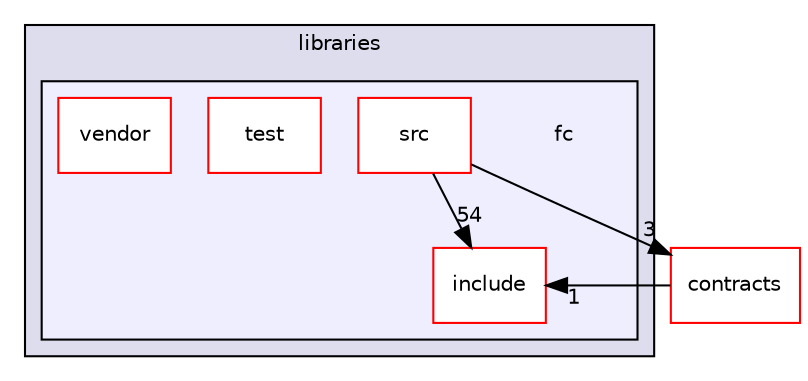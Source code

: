digraph "libraries/fc" {
  compound=true
  node [ fontsize="10", fontname="Helvetica"];
  edge [ labelfontsize="10", labelfontname="Helvetica"];
  subgraph clusterdir_bc0718b08fb2015b8e59c47b2805f60c {
    graph [ bgcolor="#ddddee", pencolor="black", label="libraries" fontname="Helvetica", fontsize="10", URL="dir_bc0718b08fb2015b8e59c47b2805f60c.html"]
  subgraph clusterdir_56daa494bb75cf236510b0cc285437d6 {
    graph [ bgcolor="#eeeeff", pencolor="black", label="" URL="dir_56daa494bb75cf236510b0cc285437d6.html"];
    dir_56daa494bb75cf236510b0cc285437d6 [shape=plaintext label="fc"];
    dir_1c038c3f105811b552ea4d405d1d79e4 [shape=box label="include" color="red" fillcolor="white" style="filled" URL="dir_1c038c3f105811b552ea4d405d1d79e4.html"];
    dir_cf0f4a03667f4d32017c752ae330ec36 [shape=box label="src" color="red" fillcolor="white" style="filled" URL="dir_cf0f4a03667f4d32017c752ae330ec36.html"];
    dir_5362c1c529e9fb2cb653f397ddf728e3 [shape=box label="test" color="red" fillcolor="white" style="filled" URL="dir_5362c1c529e9fb2cb653f397ddf728e3.html"];
    dir_46664a8e2debb9e32e1817abb53840c4 [shape=box label="vendor" color="red" fillcolor="white" style="filled" URL="dir_46664a8e2debb9e32e1817abb53840c4.html"];
  }
  }
  dir_ae9b15dd87e066e1908bbd90e8f38627 [shape=box label="contracts" fillcolor="white" style="filled" color="red" URL="dir_ae9b15dd87e066e1908bbd90e8f38627.html"];
  dir_cf0f4a03667f4d32017c752ae330ec36->dir_1c038c3f105811b552ea4d405d1d79e4 [headlabel="54", labeldistance=1.5 headhref="dir_000051_000011.html"];
  dir_cf0f4a03667f4d32017c752ae330ec36->dir_ae9b15dd87e066e1908bbd90e8f38627 [headlabel="3", labeldistance=1.5 headhref="dir_000051_000000.html"];
  dir_ae9b15dd87e066e1908bbd90e8f38627->dir_1c038c3f105811b552ea4d405d1d79e4 [headlabel="1", labeldistance=1.5 headhref="dir_000000_000011.html"];
}
